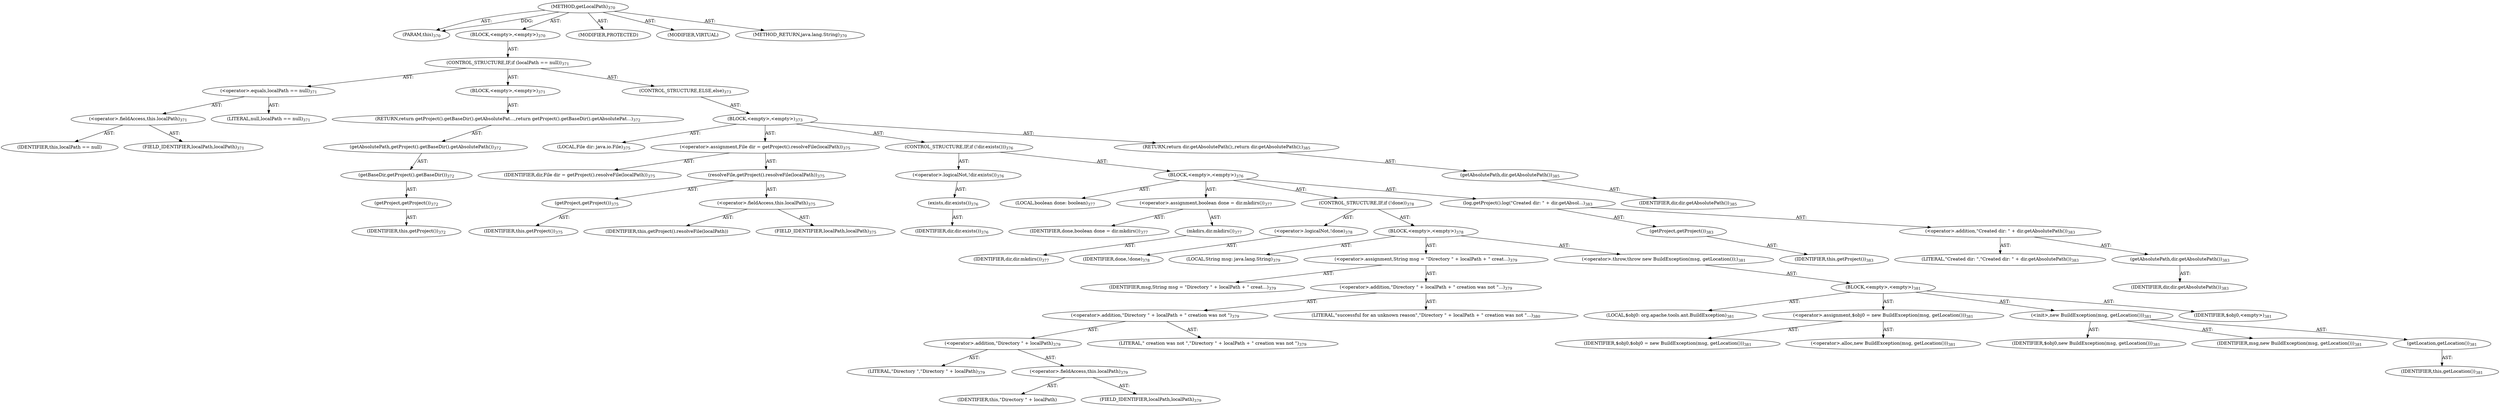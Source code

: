 digraph "getLocalPath" {  
"111669149727" [label = <(METHOD,getLocalPath)<SUB>370</SUB>> ]
"115964116996" [label = <(PARAM,this)<SUB>370</SUB>> ]
"25769803811" [label = <(BLOCK,&lt;empty&gt;,&lt;empty&gt;)<SUB>370</SUB>> ]
"47244640260" [label = <(CONTROL_STRUCTURE,IF,if (localPath == null))<SUB>371</SUB>> ]
"30064771136" [label = <(&lt;operator&gt;.equals,localPath == null)<SUB>371</SUB>> ]
"30064771137" [label = <(&lt;operator&gt;.fieldAccess,this.localPath)<SUB>371</SUB>> ]
"68719476829" [label = <(IDENTIFIER,this,localPath == null)> ]
"55834574884" [label = <(FIELD_IDENTIFIER,localPath,localPath)<SUB>371</SUB>> ]
"90194313221" [label = <(LITERAL,null,localPath == null)<SUB>371</SUB>> ]
"25769803812" [label = <(BLOCK,&lt;empty&gt;,&lt;empty&gt;)<SUB>371</SUB>> ]
"146028888080" [label = <(RETURN,return getProject().getBaseDir().getAbsolutePat...,return getProject().getBaseDir().getAbsolutePat...)<SUB>372</SUB>> ]
"30064771138" [label = <(getAbsolutePath,getProject().getBaseDir().getAbsolutePath())<SUB>372</SUB>> ]
"30064771139" [label = <(getBaseDir,getProject().getBaseDir())<SUB>372</SUB>> ]
"30064771140" [label = <(getProject,getProject())<SUB>372</SUB>> ]
"68719476740" [label = <(IDENTIFIER,this,getProject())<SUB>372</SUB>> ]
"47244640261" [label = <(CONTROL_STRUCTURE,ELSE,else)<SUB>373</SUB>> ]
"25769803813" [label = <(BLOCK,&lt;empty&gt;,&lt;empty&gt;)<SUB>373</SUB>> ]
"94489280512" [label = <(LOCAL,File dir: java.io.File)<SUB>375</SUB>> ]
"30064771141" [label = <(&lt;operator&gt;.assignment,File dir = getProject().resolveFile(localPath))<SUB>375</SUB>> ]
"68719476830" [label = <(IDENTIFIER,dir,File dir = getProject().resolveFile(localPath))<SUB>375</SUB>> ]
"30064771142" [label = <(resolveFile,getProject().resolveFile(localPath))<SUB>375</SUB>> ]
"30064771143" [label = <(getProject,getProject())<SUB>375</SUB>> ]
"68719476741" [label = <(IDENTIFIER,this,getProject())<SUB>375</SUB>> ]
"30064771144" [label = <(&lt;operator&gt;.fieldAccess,this.localPath)<SUB>375</SUB>> ]
"68719476831" [label = <(IDENTIFIER,this,getProject().resolveFile(localPath))> ]
"55834574885" [label = <(FIELD_IDENTIFIER,localPath,localPath)<SUB>375</SUB>> ]
"47244640262" [label = <(CONTROL_STRUCTURE,IF,if (!dir.exists()))<SUB>376</SUB>> ]
"30064771145" [label = <(&lt;operator&gt;.logicalNot,!dir.exists())<SUB>376</SUB>> ]
"30064771146" [label = <(exists,dir.exists())<SUB>376</SUB>> ]
"68719476832" [label = <(IDENTIFIER,dir,dir.exists())<SUB>376</SUB>> ]
"25769803814" [label = <(BLOCK,&lt;empty&gt;,&lt;empty&gt;)<SUB>376</SUB>> ]
"94489280513" [label = <(LOCAL,boolean done: boolean)<SUB>377</SUB>> ]
"30064771147" [label = <(&lt;operator&gt;.assignment,boolean done = dir.mkdirs())<SUB>377</SUB>> ]
"68719476833" [label = <(IDENTIFIER,done,boolean done = dir.mkdirs())<SUB>377</SUB>> ]
"30064771148" [label = <(mkdirs,dir.mkdirs())<SUB>377</SUB>> ]
"68719476834" [label = <(IDENTIFIER,dir,dir.mkdirs())<SUB>377</SUB>> ]
"47244640263" [label = <(CONTROL_STRUCTURE,IF,if (!done))<SUB>378</SUB>> ]
"30064771149" [label = <(&lt;operator&gt;.logicalNot,!done)<SUB>378</SUB>> ]
"68719476835" [label = <(IDENTIFIER,done,!done)<SUB>378</SUB>> ]
"25769803815" [label = <(BLOCK,&lt;empty&gt;,&lt;empty&gt;)<SUB>378</SUB>> ]
"94489280514" [label = <(LOCAL,String msg: java.lang.String)<SUB>379</SUB>> ]
"30064771150" [label = <(&lt;operator&gt;.assignment,String msg = &quot;Directory &quot; + localPath + &quot; creat...)<SUB>379</SUB>> ]
"68719476836" [label = <(IDENTIFIER,msg,String msg = &quot;Directory &quot; + localPath + &quot; creat...)<SUB>379</SUB>> ]
"30064771151" [label = <(&lt;operator&gt;.addition,&quot;Directory &quot; + localPath + &quot; creation was not &quot;...)<SUB>379</SUB>> ]
"30064771152" [label = <(&lt;operator&gt;.addition,&quot;Directory &quot; + localPath + &quot; creation was not &quot;)<SUB>379</SUB>> ]
"30064771153" [label = <(&lt;operator&gt;.addition,&quot;Directory &quot; + localPath)<SUB>379</SUB>> ]
"90194313222" [label = <(LITERAL,&quot;Directory &quot;,&quot;Directory &quot; + localPath)<SUB>379</SUB>> ]
"30064771154" [label = <(&lt;operator&gt;.fieldAccess,this.localPath)<SUB>379</SUB>> ]
"68719476837" [label = <(IDENTIFIER,this,&quot;Directory &quot; + localPath)> ]
"55834574886" [label = <(FIELD_IDENTIFIER,localPath,localPath)<SUB>379</SUB>> ]
"90194313223" [label = <(LITERAL,&quot; creation was not &quot;,&quot;Directory &quot; + localPath + &quot; creation was not &quot;)<SUB>379</SUB>> ]
"90194313224" [label = <(LITERAL,&quot;successful for an unknown reason&quot;,&quot;Directory &quot; + localPath + &quot; creation was not &quot;...)<SUB>380</SUB>> ]
"30064771155" [label = <(&lt;operator&gt;.throw,throw new BuildException(msg, getLocation());)<SUB>381</SUB>> ]
"25769803816" [label = <(BLOCK,&lt;empty&gt;,&lt;empty&gt;)<SUB>381</SUB>> ]
"94489280515" [label = <(LOCAL,$obj0: org.apache.tools.ant.BuildException)<SUB>381</SUB>> ]
"30064771156" [label = <(&lt;operator&gt;.assignment,$obj0 = new BuildException(msg, getLocation()))<SUB>381</SUB>> ]
"68719476838" [label = <(IDENTIFIER,$obj0,$obj0 = new BuildException(msg, getLocation()))<SUB>381</SUB>> ]
"30064771157" [label = <(&lt;operator&gt;.alloc,new BuildException(msg, getLocation()))<SUB>381</SUB>> ]
"30064771158" [label = <(&lt;init&gt;,new BuildException(msg, getLocation()))<SUB>381</SUB>> ]
"68719476839" [label = <(IDENTIFIER,$obj0,new BuildException(msg, getLocation()))<SUB>381</SUB>> ]
"68719476840" [label = <(IDENTIFIER,msg,new BuildException(msg, getLocation()))<SUB>381</SUB>> ]
"30064771159" [label = <(getLocation,getLocation())<SUB>381</SUB>> ]
"68719476742" [label = <(IDENTIFIER,this,getLocation())<SUB>381</SUB>> ]
"68719476841" [label = <(IDENTIFIER,$obj0,&lt;empty&gt;)<SUB>381</SUB>> ]
"30064771160" [label = <(log,getProject().log(&quot;Created dir: &quot; + dir.getAbsol...)<SUB>383</SUB>> ]
"30064771161" [label = <(getProject,getProject())<SUB>383</SUB>> ]
"68719476743" [label = <(IDENTIFIER,this,getProject())<SUB>383</SUB>> ]
"30064771162" [label = <(&lt;operator&gt;.addition,&quot;Created dir: &quot; + dir.getAbsolutePath())<SUB>383</SUB>> ]
"90194313225" [label = <(LITERAL,&quot;Created dir: &quot;,&quot;Created dir: &quot; + dir.getAbsolutePath())<SUB>383</SUB>> ]
"30064771163" [label = <(getAbsolutePath,dir.getAbsolutePath())<SUB>383</SUB>> ]
"68719476842" [label = <(IDENTIFIER,dir,dir.getAbsolutePath())<SUB>383</SUB>> ]
"146028888081" [label = <(RETURN,return dir.getAbsolutePath();,return dir.getAbsolutePath();)<SUB>385</SUB>> ]
"30064771164" [label = <(getAbsolutePath,dir.getAbsolutePath())<SUB>385</SUB>> ]
"68719476843" [label = <(IDENTIFIER,dir,dir.getAbsolutePath())<SUB>385</SUB>> ]
"133143986255" [label = <(MODIFIER,PROTECTED)> ]
"133143986256" [label = <(MODIFIER,VIRTUAL)> ]
"128849018911" [label = <(METHOD_RETURN,java.lang.String)<SUB>370</SUB>> ]
  "111669149727" -> "115964116996"  [ label = "AST: "] 
  "111669149727" -> "25769803811"  [ label = "AST: "] 
  "111669149727" -> "133143986255"  [ label = "AST: "] 
  "111669149727" -> "133143986256"  [ label = "AST: "] 
  "111669149727" -> "128849018911"  [ label = "AST: "] 
  "25769803811" -> "47244640260"  [ label = "AST: "] 
  "47244640260" -> "30064771136"  [ label = "AST: "] 
  "47244640260" -> "25769803812"  [ label = "AST: "] 
  "47244640260" -> "47244640261"  [ label = "AST: "] 
  "30064771136" -> "30064771137"  [ label = "AST: "] 
  "30064771136" -> "90194313221"  [ label = "AST: "] 
  "30064771137" -> "68719476829"  [ label = "AST: "] 
  "30064771137" -> "55834574884"  [ label = "AST: "] 
  "25769803812" -> "146028888080"  [ label = "AST: "] 
  "146028888080" -> "30064771138"  [ label = "AST: "] 
  "30064771138" -> "30064771139"  [ label = "AST: "] 
  "30064771139" -> "30064771140"  [ label = "AST: "] 
  "30064771140" -> "68719476740"  [ label = "AST: "] 
  "47244640261" -> "25769803813"  [ label = "AST: "] 
  "25769803813" -> "94489280512"  [ label = "AST: "] 
  "25769803813" -> "30064771141"  [ label = "AST: "] 
  "25769803813" -> "47244640262"  [ label = "AST: "] 
  "25769803813" -> "146028888081"  [ label = "AST: "] 
  "30064771141" -> "68719476830"  [ label = "AST: "] 
  "30064771141" -> "30064771142"  [ label = "AST: "] 
  "30064771142" -> "30064771143"  [ label = "AST: "] 
  "30064771142" -> "30064771144"  [ label = "AST: "] 
  "30064771143" -> "68719476741"  [ label = "AST: "] 
  "30064771144" -> "68719476831"  [ label = "AST: "] 
  "30064771144" -> "55834574885"  [ label = "AST: "] 
  "47244640262" -> "30064771145"  [ label = "AST: "] 
  "47244640262" -> "25769803814"  [ label = "AST: "] 
  "30064771145" -> "30064771146"  [ label = "AST: "] 
  "30064771146" -> "68719476832"  [ label = "AST: "] 
  "25769803814" -> "94489280513"  [ label = "AST: "] 
  "25769803814" -> "30064771147"  [ label = "AST: "] 
  "25769803814" -> "47244640263"  [ label = "AST: "] 
  "25769803814" -> "30064771160"  [ label = "AST: "] 
  "30064771147" -> "68719476833"  [ label = "AST: "] 
  "30064771147" -> "30064771148"  [ label = "AST: "] 
  "30064771148" -> "68719476834"  [ label = "AST: "] 
  "47244640263" -> "30064771149"  [ label = "AST: "] 
  "47244640263" -> "25769803815"  [ label = "AST: "] 
  "30064771149" -> "68719476835"  [ label = "AST: "] 
  "25769803815" -> "94489280514"  [ label = "AST: "] 
  "25769803815" -> "30064771150"  [ label = "AST: "] 
  "25769803815" -> "30064771155"  [ label = "AST: "] 
  "30064771150" -> "68719476836"  [ label = "AST: "] 
  "30064771150" -> "30064771151"  [ label = "AST: "] 
  "30064771151" -> "30064771152"  [ label = "AST: "] 
  "30064771151" -> "90194313224"  [ label = "AST: "] 
  "30064771152" -> "30064771153"  [ label = "AST: "] 
  "30064771152" -> "90194313223"  [ label = "AST: "] 
  "30064771153" -> "90194313222"  [ label = "AST: "] 
  "30064771153" -> "30064771154"  [ label = "AST: "] 
  "30064771154" -> "68719476837"  [ label = "AST: "] 
  "30064771154" -> "55834574886"  [ label = "AST: "] 
  "30064771155" -> "25769803816"  [ label = "AST: "] 
  "25769803816" -> "94489280515"  [ label = "AST: "] 
  "25769803816" -> "30064771156"  [ label = "AST: "] 
  "25769803816" -> "30064771158"  [ label = "AST: "] 
  "25769803816" -> "68719476841"  [ label = "AST: "] 
  "30064771156" -> "68719476838"  [ label = "AST: "] 
  "30064771156" -> "30064771157"  [ label = "AST: "] 
  "30064771158" -> "68719476839"  [ label = "AST: "] 
  "30064771158" -> "68719476840"  [ label = "AST: "] 
  "30064771158" -> "30064771159"  [ label = "AST: "] 
  "30064771159" -> "68719476742"  [ label = "AST: "] 
  "30064771160" -> "30064771161"  [ label = "AST: "] 
  "30064771160" -> "30064771162"  [ label = "AST: "] 
  "30064771161" -> "68719476743"  [ label = "AST: "] 
  "30064771162" -> "90194313225"  [ label = "AST: "] 
  "30064771162" -> "30064771163"  [ label = "AST: "] 
  "30064771163" -> "68719476842"  [ label = "AST: "] 
  "146028888081" -> "30064771164"  [ label = "AST: "] 
  "30064771164" -> "68719476843"  [ label = "AST: "] 
  "111669149727" -> "115964116996"  [ label = "DDG: "] 
}
